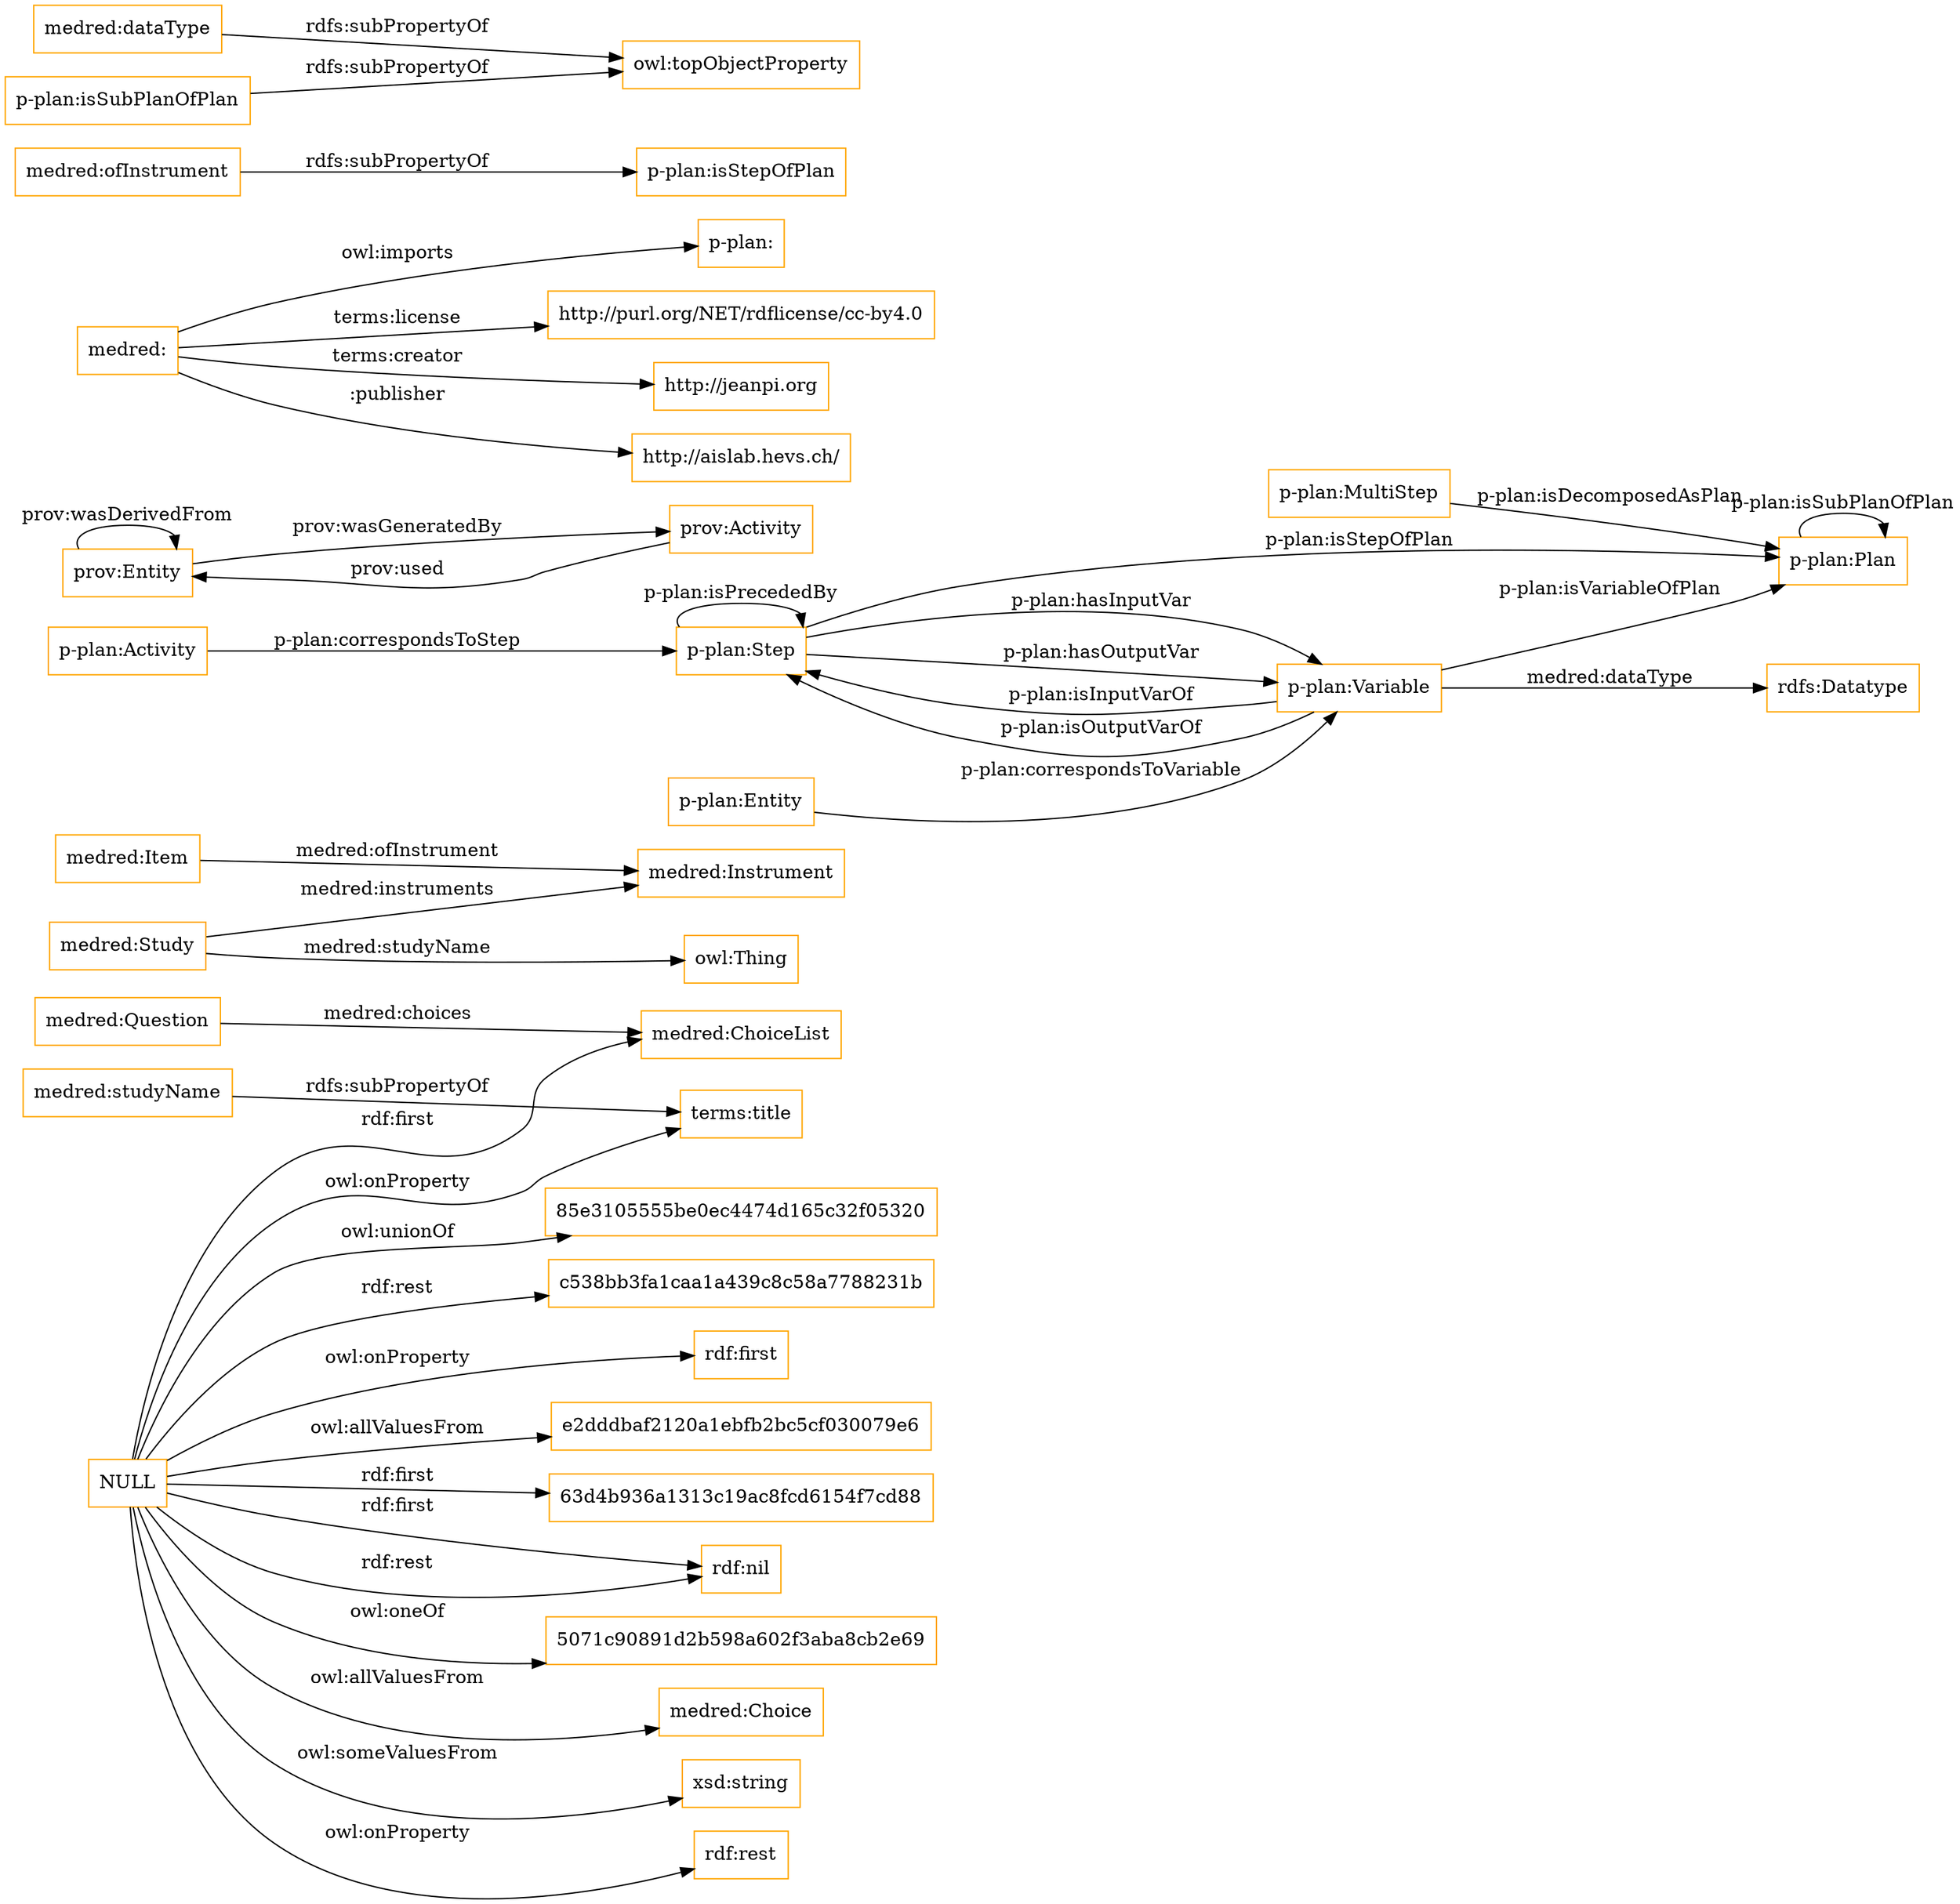 digraph ar2dtool_diagram { 
rankdir=LR;
size="1501"
node [shape = rectangle, color="orange"]; "e2dddbaf2120a1ebfb2bc5cf030079e6" "medred:Question" "medred:Instrument" "medred:Item" "medred:Study" "63d4b936a1313c19ac8fcd6154f7cd88" "medred:ChoiceList" "medred:Choice" "p-plan:MultiStep" "p-plan:Activity" "p-plan:Step" "p-plan:Entity" "prov:Entity" "p-plan:Plan" "prov:Activity" "p-plan:Variable" ; /*classes style*/
	"medred:" -> "p-plan:" [ label = "owl:imports" ];
	"medred:" -> "http://purl.org/NET/rdflicense/cc-by4.0" [ label = "terms:license" ];
	"medred:" -> "http://jeanpi.org" [ label = "terms:creator" ];
	"medred:" -> "http://aislab.hevs.ch/" [ label = ":publisher" ];
	"NULL" -> "e2dddbaf2120a1ebfb2bc5cf030079e6" [ label = "owl:allValuesFrom" ];
	"NULL" -> "xsd:string" [ label = "owl:someValuesFrom" ];
	"NULL" -> "medred:ChoiceList" [ label = "rdf:first" ];
	"NULL" -> "terms:title" [ label = "owl:onProperty" ];
	"NULL" -> "85e3105555be0ec4474d165c32f05320" [ label = "owl:unionOf" ];
	"NULL" -> "c538bb3fa1caa1a439c8c58a7788231b" [ label = "rdf:rest" ];
	"NULL" -> "63d4b936a1313c19ac8fcd6154f7cd88" [ label = "rdf:first" ];
	"NULL" -> "rdf:nil" [ label = "rdf:first" ];
	"NULL" -> "rdf:nil" [ label = "rdf:rest" ];
	"NULL" -> "medred:Choice" [ label = "owl:allValuesFrom" ];
	"NULL" -> "rdf:first" [ label = "owl:onProperty" ];
	"NULL" -> "5071c90891d2b598a602f3aba8cb2e69" [ label = "owl:oneOf" ];
	"NULL" -> "rdf:rest" [ label = "owl:onProperty" ];
	"medred:ofInstrument" -> "p-plan:isStepOfPlan" [ label = "rdfs:subPropertyOf" ];
	"medred:studyName" -> "terms:title" [ label = "rdfs:subPropertyOf" ];
	"medred:dataType" -> "owl:topObjectProperty" [ label = "rdfs:subPropertyOf" ];
	"p-plan:isSubPlanOfPlan" -> "owl:topObjectProperty" [ label = "rdfs:subPropertyOf" ];
	"p-plan:Plan" -> "p-plan:Plan" [ label = "p-plan:isSubPlanOfPlan" ];
	"prov:Entity" -> "prov:Entity" [ label = "prov:wasDerivedFrom" ];
	"prov:Entity" -> "prov:Activity" [ label = "prov:wasGeneratedBy" ];
	"p-plan:Step" -> "p-plan:Plan" [ label = "p-plan:isStepOfPlan" ];
	"p-plan:Variable" -> "p-plan:Plan" [ label = "p-plan:isVariableOfPlan" ];
	"p-plan:Step" -> "p-plan:Variable" [ label = "p-plan:hasInputVar" ];
	"p-plan:Step" -> "p-plan:Step" [ label = "p-plan:isPrecededBy" ];
	"p-plan:MultiStep" -> "p-plan:Plan" [ label = "p-plan:isDecomposedAsPlan" ];
	"medred:Study" -> "owl:Thing" [ label = "medred:studyName" ];
	"p-plan:Step" -> "p-plan:Variable" [ label = "p-plan:hasOutputVar" ];
	"medred:Item" -> "medred:Instrument" [ label = "medred:ofInstrument" ];
	"p-plan:Variable" -> "rdfs:Datatype" [ label = "medred:dataType" ];
	"p-plan:Activity" -> "p-plan:Step" [ label = "p-plan:correspondsToStep" ];
	"p-plan:Entity" -> "p-plan:Variable" [ label = "p-plan:correspondsToVariable" ];
	"medred:Question" -> "medred:ChoiceList" [ label = "medred:choices" ];
	"medred:Study" -> "medred:Instrument" [ label = "medred:instruments" ];
	"prov:Activity" -> "prov:Entity" [ label = "prov:used" ];
	"p-plan:Variable" -> "p-plan:Step" [ label = "p-plan:isInputVarOf" ];
	"p-plan:Variable" -> "p-plan:Step" [ label = "p-plan:isOutputVarOf" ];

}
